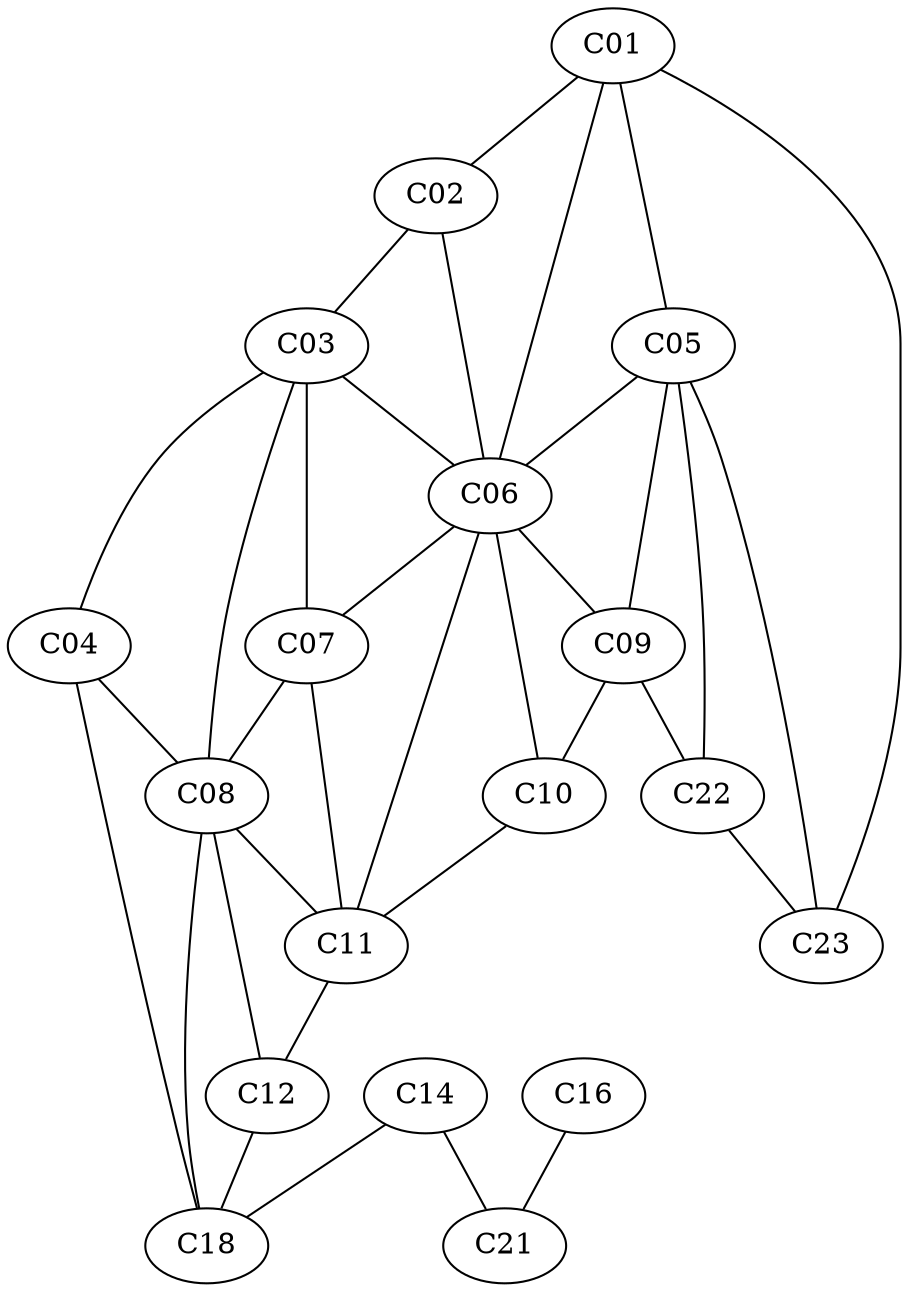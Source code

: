 strict graph G {
  1 [ label="C11" ];
  2 [ label="C22" ];
  3 [ label="C10" ];
  4 [ label="C21" ];
  5 [ label="C02" ];
  6 [ label="C01" ];
  7 [ label="C12" ];
  8 [ label="C23" ];
  9 [ label="C04" ];
  10 [ label="C03" ];
  11 [ label="C14" ];
  12 [ label="C06" ];
  13 [ label="C05" ];
  14 [ label="C16" ];
  15 [ label="C08" ];
  16 [ label="C07" ];
  17 [ label="C18" ];
  18 [ label="C09" ];
  18 -- 2 [ ];
  11 -- 4 [ ];
  6 -- 12 [ ];
  11 -- 17 [ ];
  2 -- 8 [ ];
  5 -- 12 [ ];
  12 -- 1 [ ];
  3 -- 1 [ ];
  16 -- 15 [ ];
  16 -- 1 [ ];
  6 -- 5 [ ];
  9 -- 17 [ ];
  13 -- 12 [ ];
  13 -- 8 [ ];
  10 -- 12 [ ];
  1 -- 7 [ ];
  13 -- 18 [ ];
  9 -- 15 [ ];
  12 -- 16 [ ];
  10 -- 16 [ ];
  12 -- 3 [ ];
  13 -- 2 [ ];
  10 -- 9 [ ];
  6 -- 8 [ ];
  5 -- 10 [ ];
  10 -- 15 [ ];
  6 -- 13 [ ];
  15 -- 7 [ ];
  18 -- 3 [ ];
  15 -- 1 [ ];
  7 -- 17 [ ];
  14 -- 4 [ ];
  12 -- 18 [ ];
  15 -- 17 [ ];
}
